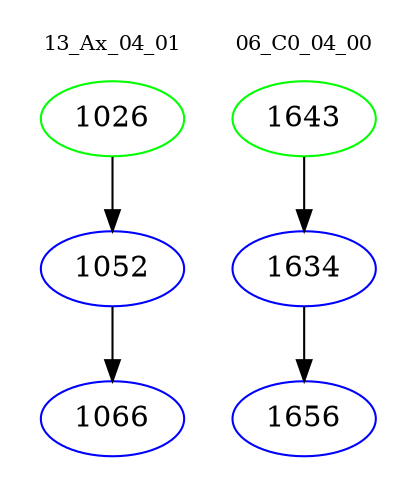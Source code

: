 digraph{
subgraph cluster_0 {
color = white
label = "13_Ax_04_01";
fontsize=10;
T0_1026 [label="1026", color="green"]
T0_1026 -> T0_1052 [color="black"]
T0_1052 [label="1052", color="blue"]
T0_1052 -> T0_1066 [color="black"]
T0_1066 [label="1066", color="blue"]
}
subgraph cluster_1 {
color = white
label = "06_C0_04_00";
fontsize=10;
T1_1643 [label="1643", color="green"]
T1_1643 -> T1_1634 [color="black"]
T1_1634 [label="1634", color="blue"]
T1_1634 -> T1_1656 [color="black"]
T1_1656 [label="1656", color="blue"]
}
}
